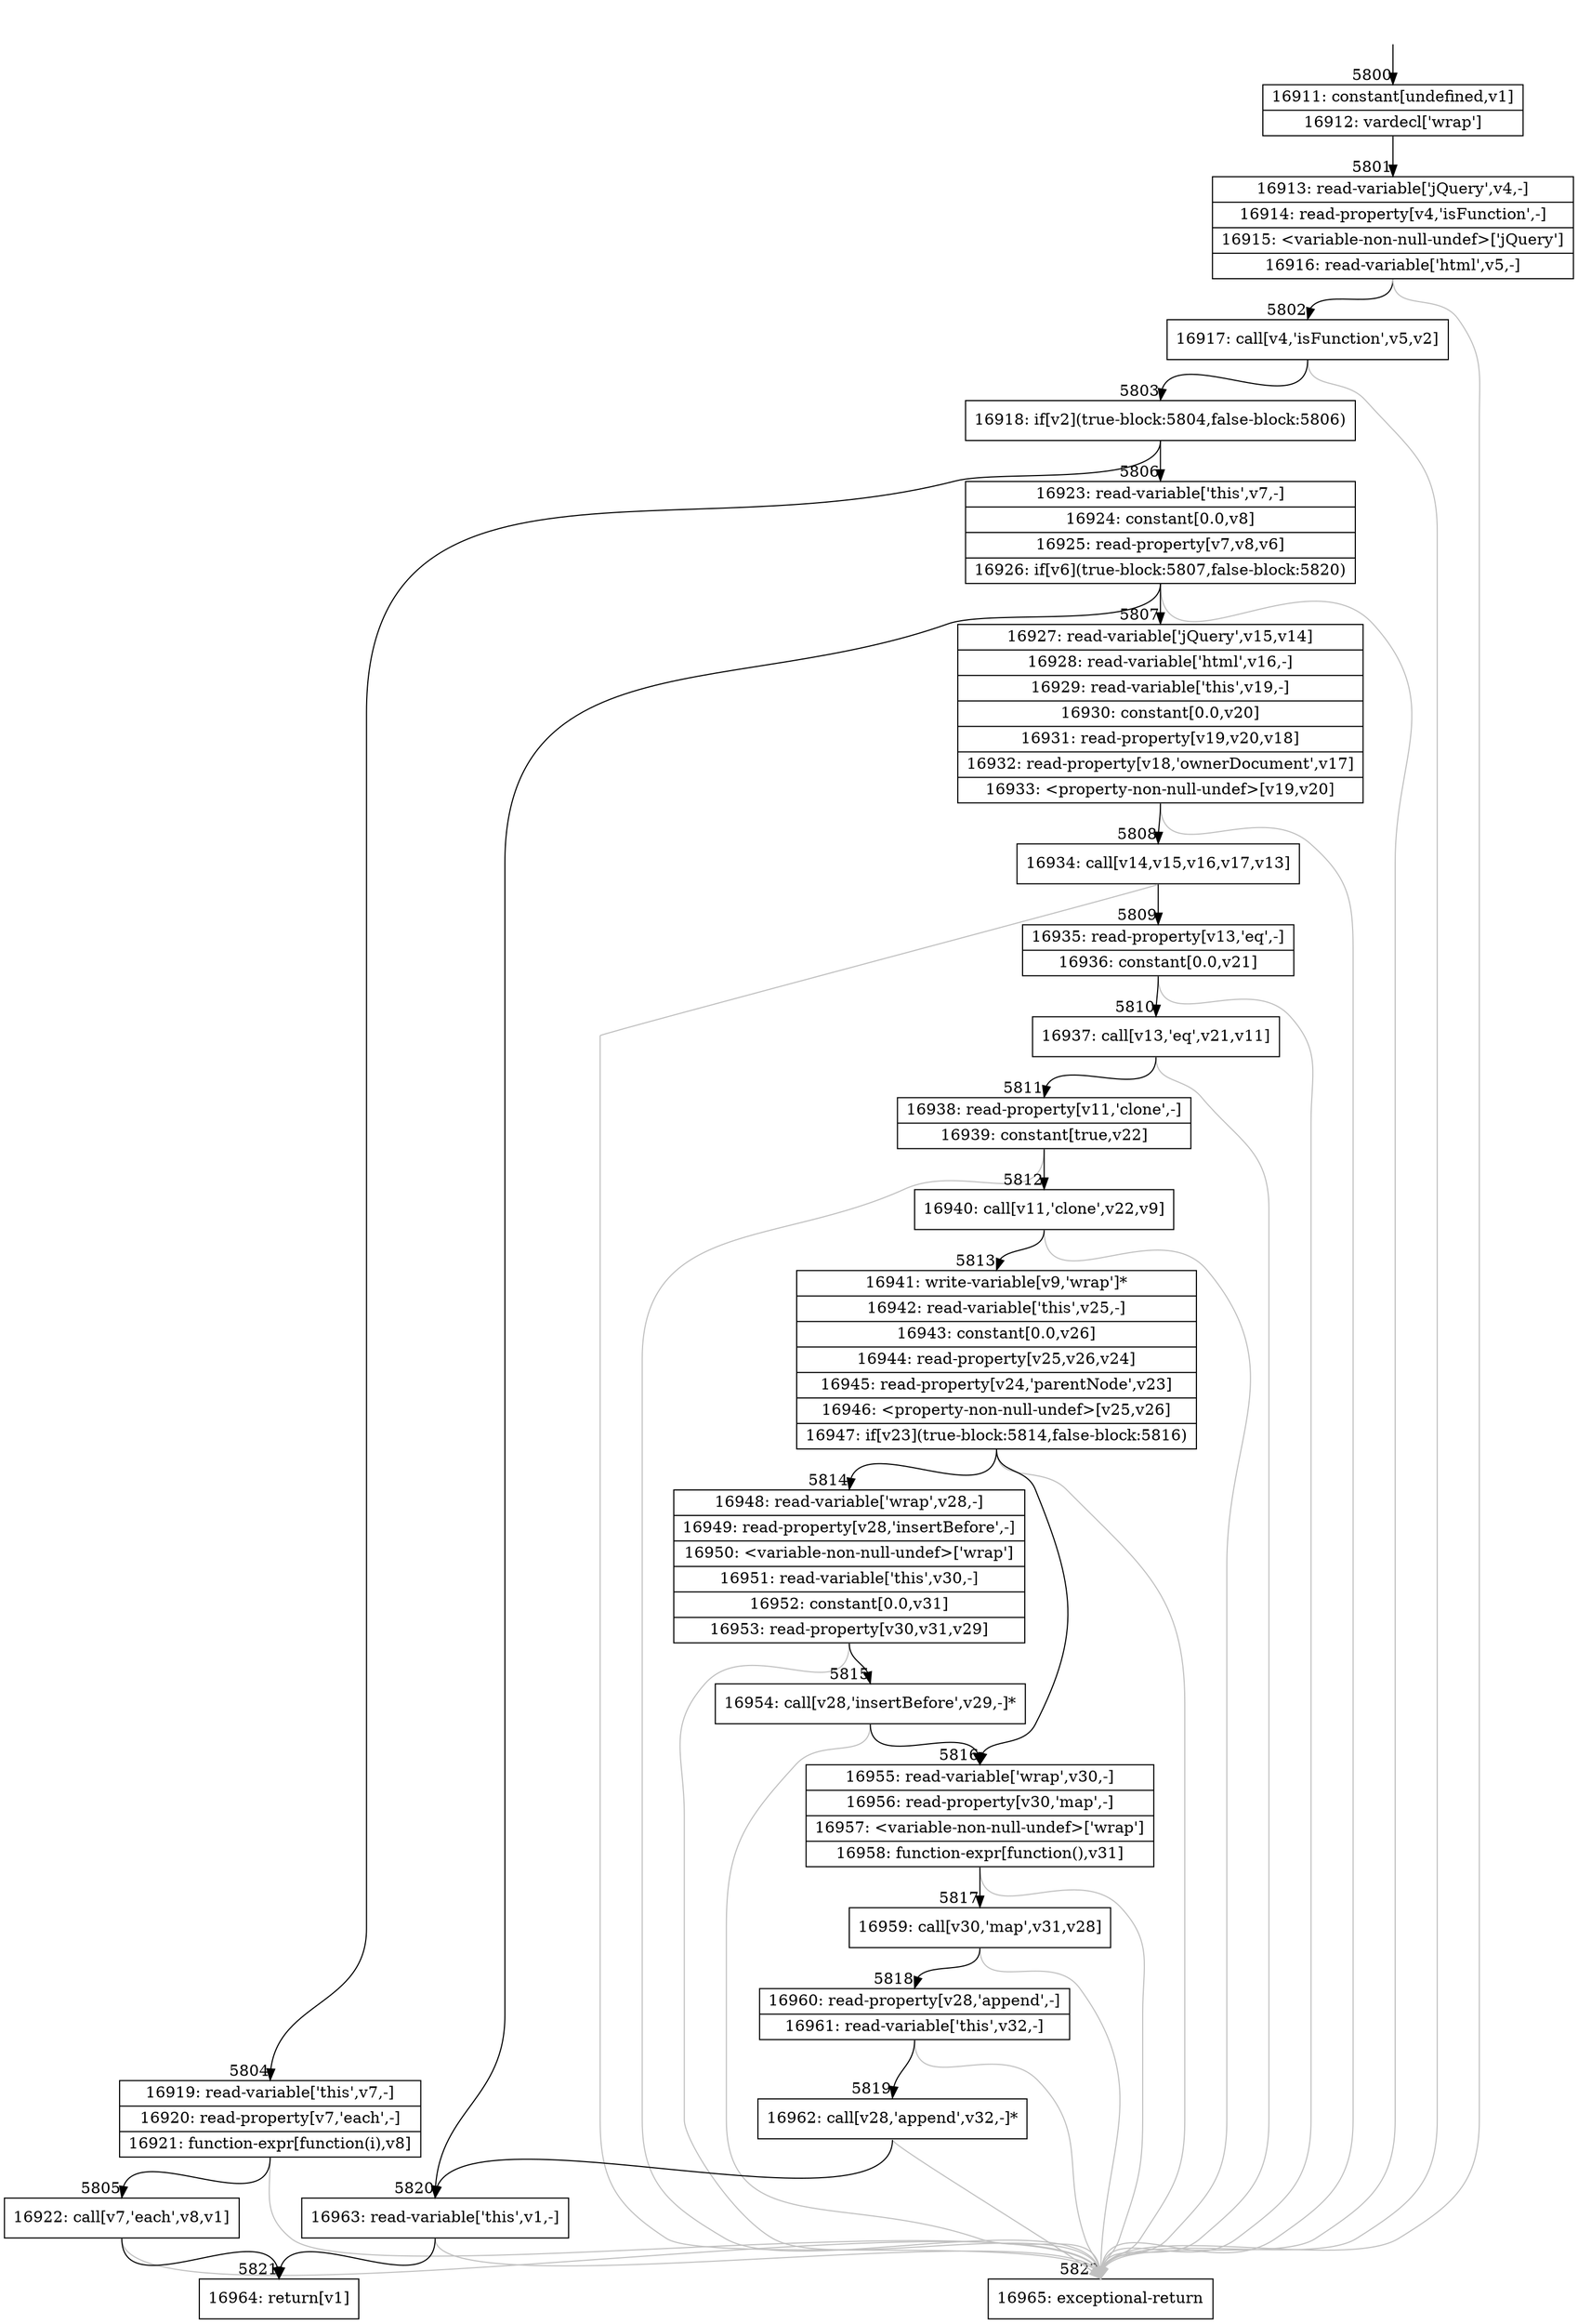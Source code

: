 digraph {
rankdir="TD"
BB_entry375[shape=none,label=""];
BB_entry375 -> BB5800 [tailport=s, headport=n, headlabel="    5800"]
BB5800 [shape=record label="{16911: constant[undefined,v1]|16912: vardecl['wrap']}" ] 
BB5800 -> BB5801 [tailport=s, headport=n, headlabel="      5801"]
BB5801 [shape=record label="{16913: read-variable['jQuery',v4,-]|16914: read-property[v4,'isFunction',-]|16915: \<variable-non-null-undef\>['jQuery']|16916: read-variable['html',v5,-]}" ] 
BB5801 -> BB5802 [tailport=s, headport=n, headlabel="      5802"]
BB5801 -> BB5822 [tailport=s, headport=n, color=gray, headlabel="      5822"]
BB5802 [shape=record label="{16917: call[v4,'isFunction',v5,v2]}" ] 
BB5802 -> BB5803 [tailport=s, headport=n, headlabel="      5803"]
BB5802 -> BB5822 [tailport=s, headport=n, color=gray]
BB5803 [shape=record label="{16918: if[v2](true-block:5804,false-block:5806)}" ] 
BB5803 -> BB5804 [tailport=s, headport=n, headlabel="      5804"]
BB5803 -> BB5806 [tailport=s, headport=n, headlabel="      5806"]
BB5804 [shape=record label="{16919: read-variable['this',v7,-]|16920: read-property[v7,'each',-]|16921: function-expr[function(i),v8]}" ] 
BB5804 -> BB5805 [tailport=s, headport=n, headlabel="      5805"]
BB5804 -> BB5822 [tailport=s, headport=n, color=gray]
BB5805 [shape=record label="{16922: call[v7,'each',v8,v1]}" ] 
BB5805 -> BB5821 [tailport=s, headport=n, headlabel="      5821"]
BB5805 -> BB5822 [tailport=s, headport=n, color=gray]
BB5806 [shape=record label="{16923: read-variable['this',v7,-]|16924: constant[0.0,v8]|16925: read-property[v7,v8,v6]|16926: if[v6](true-block:5807,false-block:5820)}" ] 
BB5806 -> BB5807 [tailport=s, headport=n, headlabel="      5807"]
BB5806 -> BB5820 [tailport=s, headport=n, headlabel="      5820"]
BB5806 -> BB5822 [tailport=s, headport=n, color=gray]
BB5807 [shape=record label="{16927: read-variable['jQuery',v15,v14]|16928: read-variable['html',v16,-]|16929: read-variable['this',v19,-]|16930: constant[0.0,v20]|16931: read-property[v19,v20,v18]|16932: read-property[v18,'ownerDocument',v17]|16933: \<property-non-null-undef\>[v19,v20]}" ] 
BB5807 -> BB5808 [tailport=s, headport=n, headlabel="      5808"]
BB5807 -> BB5822 [tailport=s, headport=n, color=gray]
BB5808 [shape=record label="{16934: call[v14,v15,v16,v17,v13]}" ] 
BB5808 -> BB5809 [tailport=s, headport=n, headlabel="      5809"]
BB5808 -> BB5822 [tailport=s, headport=n, color=gray]
BB5809 [shape=record label="{16935: read-property[v13,'eq',-]|16936: constant[0.0,v21]}" ] 
BB5809 -> BB5810 [tailport=s, headport=n, headlabel="      5810"]
BB5809 -> BB5822 [tailport=s, headport=n, color=gray]
BB5810 [shape=record label="{16937: call[v13,'eq',v21,v11]}" ] 
BB5810 -> BB5811 [tailport=s, headport=n, headlabel="      5811"]
BB5810 -> BB5822 [tailport=s, headport=n, color=gray]
BB5811 [shape=record label="{16938: read-property[v11,'clone',-]|16939: constant[true,v22]}" ] 
BB5811 -> BB5812 [tailport=s, headport=n, headlabel="      5812"]
BB5811 -> BB5822 [tailport=s, headport=n, color=gray]
BB5812 [shape=record label="{16940: call[v11,'clone',v22,v9]}" ] 
BB5812 -> BB5813 [tailport=s, headport=n, headlabel="      5813"]
BB5812 -> BB5822 [tailport=s, headport=n, color=gray]
BB5813 [shape=record label="{16941: write-variable[v9,'wrap']*|16942: read-variable['this',v25,-]|16943: constant[0.0,v26]|16944: read-property[v25,v26,v24]|16945: read-property[v24,'parentNode',v23]|16946: \<property-non-null-undef\>[v25,v26]|16947: if[v23](true-block:5814,false-block:5816)}" ] 
BB5813 -> BB5814 [tailport=s, headport=n, headlabel="      5814"]
BB5813 -> BB5816 [tailport=s, headport=n, headlabel="      5816"]
BB5813 -> BB5822 [tailport=s, headport=n, color=gray]
BB5814 [shape=record label="{16948: read-variable['wrap',v28,-]|16949: read-property[v28,'insertBefore',-]|16950: \<variable-non-null-undef\>['wrap']|16951: read-variable['this',v30,-]|16952: constant[0.0,v31]|16953: read-property[v30,v31,v29]}" ] 
BB5814 -> BB5815 [tailport=s, headport=n, headlabel="      5815"]
BB5814 -> BB5822 [tailport=s, headport=n, color=gray]
BB5815 [shape=record label="{16954: call[v28,'insertBefore',v29,-]*}" ] 
BB5815 -> BB5816 [tailport=s, headport=n]
BB5815 -> BB5822 [tailport=s, headport=n, color=gray]
BB5816 [shape=record label="{16955: read-variable['wrap',v30,-]|16956: read-property[v30,'map',-]|16957: \<variable-non-null-undef\>['wrap']|16958: function-expr[function(),v31]}" ] 
BB5816 -> BB5817 [tailport=s, headport=n, headlabel="      5817"]
BB5816 -> BB5822 [tailport=s, headport=n, color=gray]
BB5817 [shape=record label="{16959: call[v30,'map',v31,v28]}" ] 
BB5817 -> BB5818 [tailport=s, headport=n, headlabel="      5818"]
BB5817 -> BB5822 [tailport=s, headport=n, color=gray]
BB5818 [shape=record label="{16960: read-property[v28,'append',-]|16961: read-variable['this',v32,-]}" ] 
BB5818 -> BB5819 [tailport=s, headport=n, headlabel="      5819"]
BB5818 -> BB5822 [tailport=s, headport=n, color=gray]
BB5819 [shape=record label="{16962: call[v28,'append',v32,-]*}" ] 
BB5819 -> BB5820 [tailport=s, headport=n]
BB5819 -> BB5822 [tailport=s, headport=n, color=gray]
BB5820 [shape=record label="{16963: read-variable['this',v1,-]}" ] 
BB5820 -> BB5821 [tailport=s, headport=n]
BB5820 -> BB5822 [tailport=s, headport=n, color=gray]
BB5821 [shape=record label="{16964: return[v1]}" ] 
BB5822 [shape=record label="{16965: exceptional-return}" ] 
}
